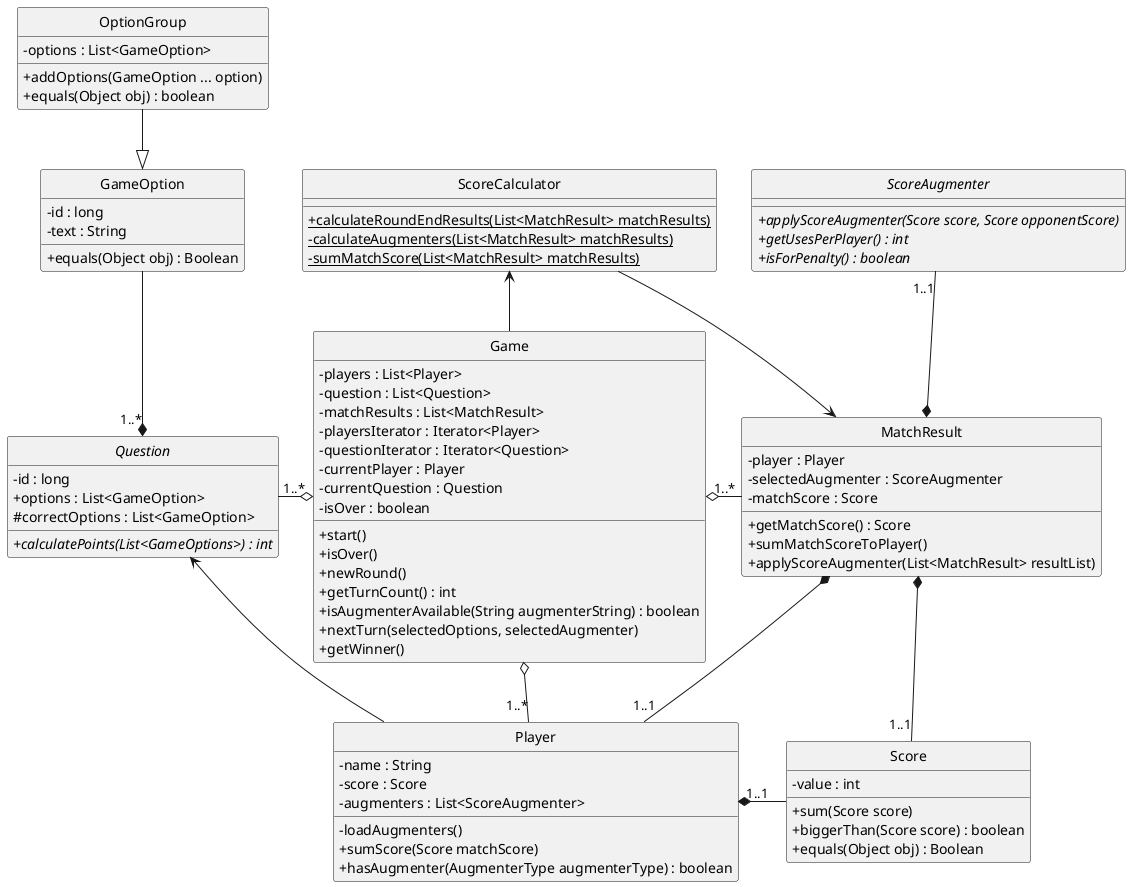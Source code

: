 @startuml DiagramaUML-Clases-TP2
hide circle
skinparam classAttributeIconSize 0

abstract Question{
    - id : long
    + options : List<GameOption>
    # correctOptions : List<GameOption>
    + {abstract}calculatePoints(List<GameOptions>) : int
}

class GameOption{
    - id : long
	- text : String
    + equals(Object obj) : Boolean
}

class OptionGroup{
    - options : List<GameOption>
    + addOptions(GameOption ... option)
    + equals(Object obj) : boolean
}

class MatchResult{
    - player : Player
	- selectedAugmenter : ScoreAugmenter
	- matchScore : Score
    + getMatchScore() : Score
    + sumMatchScoreToPlayer()
    + applyScoreAugmenter(List<MatchResult> resultList) 
}

class Score{
    - value : int
    + sum(Score score)
    + biggerThan(Score score) : boolean
    + equals(Object obj) : Boolean
}

class Game{	
    - players : List<Player>
	- question : List<Question>
    - matchResults : List<MatchResult>
    - playersIterator : Iterator<Player>
    - questionIterator : Iterator<Question>
	- currentPlayer : Player
    - currentQuestion : Question
    - isOver : boolean
    + start()
    + isOver()
    + newRound()
    + getTurnCount() : int
    + isAugmenterAvailable(String augmenterString) : boolean
    + nextTurn(selectedOptions, selectedAugmenter)
    + getWinner()
}

class ScoreCalculator{
    + {static} calculateRoundEndResults(List<MatchResult> matchResults)
	- {static} calculateAugmenters(List<MatchResult> matchResults)
    - {static} sumMatchScore(List<MatchResult> matchResults)
}

class Player{
    - name : String
	- score : Score
    - augmenters : List<ScoreAugmenter>
	- loadAugmenters()
    + sumScore(Score matchScore)
    + hasAugmenter(AugmenterType augmenterType) : boolean
}

abstract ScoreAugmenter{
    + {abstract}applyScoreAugmenter(Score score, Score opponentScore)
    + {abstract}getUsesPerPlayer() : int 
    + {abstract}isForPenalty() : boolean
}


Game  o--left"1..*"  Question
Game o--"1..*"  Player
Game o--right"1..*"  MatchResult
Game --up> ScoreCalculator

MatchResult *--up"1..1" ScoreAugmenter
MatchResult *--"1..1" Player
MatchResult *--down"1..1" Score 

ScoreCalculator --> MatchResult

Player --up> Question

Player "1..1"*--right Score

Question "1..*"*--up GameOption
OptionGroup --down|> GameOption

@enduml